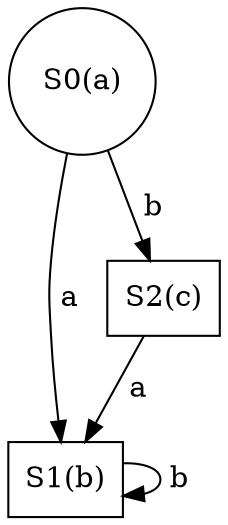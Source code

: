digraph G {
0 [shape="circle"label="S0(a)"];
1 [shape="box"label="S1(b)"];
2 [shape="box"label="S2(c)"];
0->1 [label=" a "];
0->2 [label=" b "];
1->1 [label=" b "];
2->1 [label=" a "];
}

